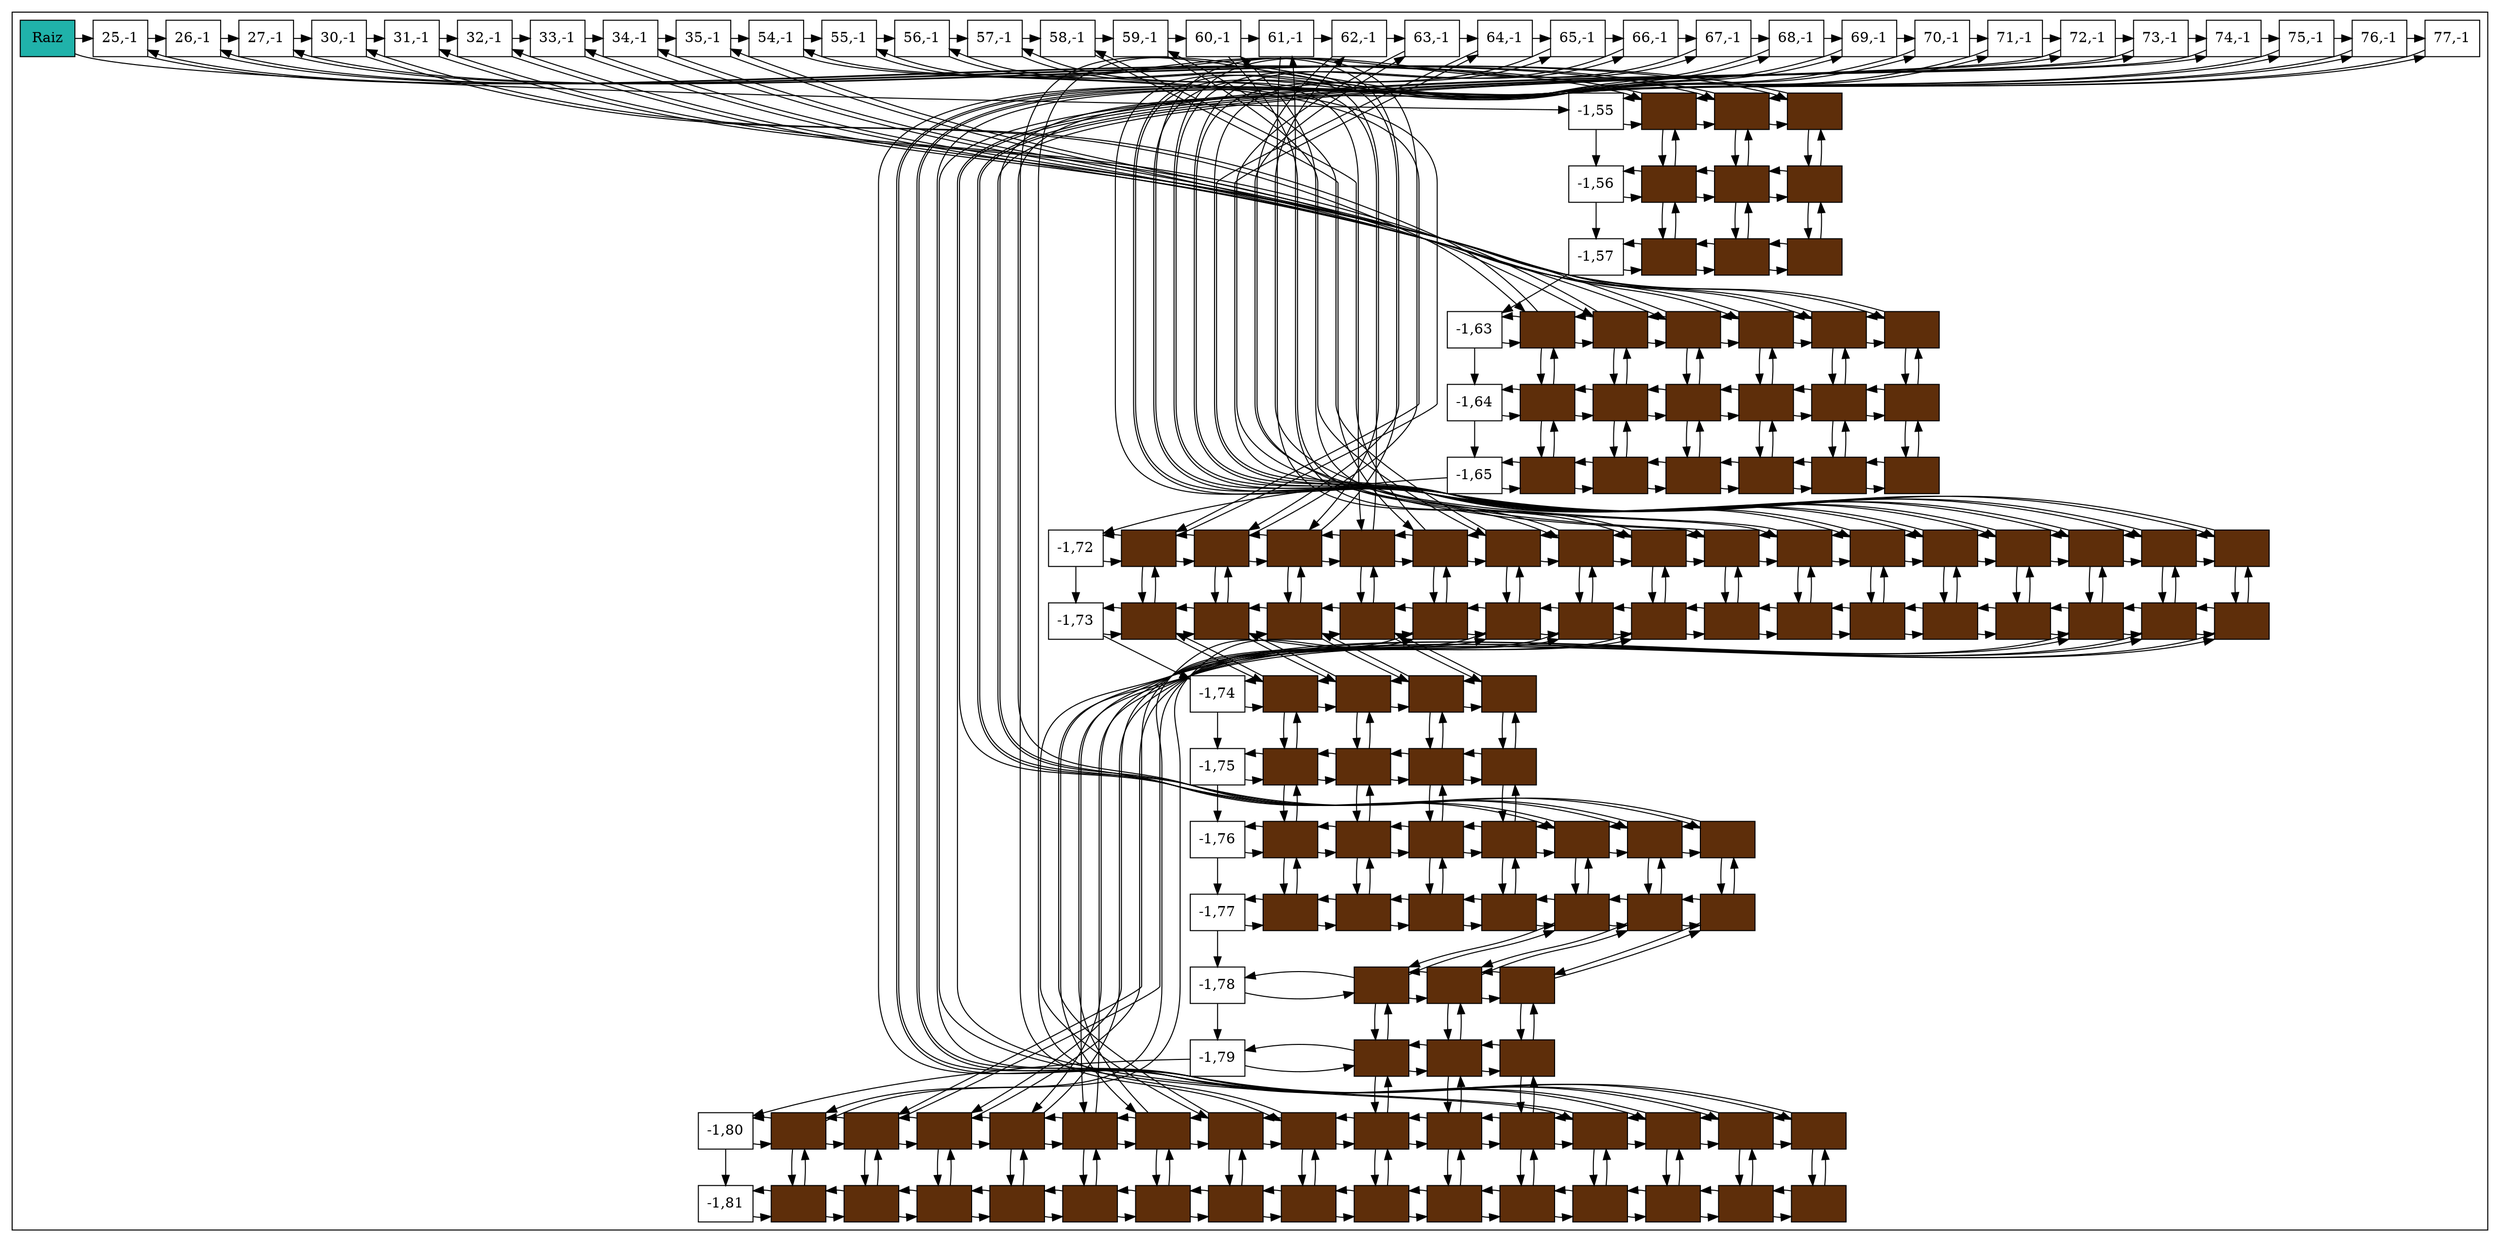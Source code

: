 digraph G {
node[shape=box style=filled];
subgraph cluster_0{
NodoRaiz[label="Raiz" fillcolor=lightseagreen]
Nodo1551038461[fillcolor=white label="-1,55" group=1];
Nodo446055165[fillcolor=white label="-1,56" group=1];
Nodo711602780[fillcolor=white label="-1,57" group=1];
Nodo966346790[fillcolor=white label="-1,63" group=1];
Nodo1923063287[fillcolor=white label="-1,64" group=1];
Nodo1513531635[fillcolor=white label="-1,65" group=1];
Nodo557160763[fillcolor=white label="-1,72" group=1];
Nodo1377713475[fillcolor=white label="-1,73" group=1];
Nodo1549824722[fillcolor=white label="-1,74" group=1];
Nodo863905949[fillcolor=white label="-1,75" group=1];
Nodo1041204104[fillcolor=white label="-1,76" group=1];
Nodo500716847[fillcolor=white label="-1,77" group=1];
Nodo1123107492[fillcolor=white label="-1,78" group=1];
Nodo9019559[fillcolor=white label="-1,79" group=1];
Nodo1121476861[fillcolor=white label="-1,80" group=1];
Nodo494281892[fillcolor=white label="-1,81" group=1];
Nodo1440391628[fillcolor=white label="25,-1" group=27];
Nodo412860232[fillcolor=white label="26,-1" group=28];
Nodo424016686[fillcolor=white label="27,-1" group=29];
Nodo901431206[fillcolor=white label="30,-1" group=32];
Nodo904834076[fillcolor=white label="31,-1" group=33];
Nodo1892295702[fillcolor=white label="32,-1" group=34];
Nodo1189096874[fillcolor=white label="33,-1" group=35];
Nodo642248031[fillcolor=white label="34,-1" group=36];
Nodo1711881159[fillcolor=white label="35,-1" group=37];
Nodo1195526532[fillcolor=white label="54,-1" group=56];
Nodo8954299[fillcolor=white label="55,-1" group=57];
Nodo423397856[fillcolor=white label="56,-1" group=58];
Nodo918838787[fillcolor=white label="57,-1" group=59];
Nodo1662992182[fillcolor=white label="58,-1" group=60];
Nodo643817367[fillcolor=white label="59,-1" group=61];
Nodo1540432181[fillcolor=white label="60,-1" group=62];
Nodo1341212682[fillcolor=white label="61,-1" group=63];
Nodo1426929741[fillcolor=white label="62,-1" group=64];
Nodo225895964[fillcolor=white label="63,-1" group=65];
Nodo1610397198[fillcolor=white label="64,-1" group=66];
Nodo436737251[fillcolor=white label="65,-1" group=67];
Nodo645630143[fillcolor=white label="66,-1" group=68];
Nodo478665834[fillcolor=white label="67,-1" group=69];
Nodo644961586[fillcolor=white label="68,-1" group=70];
Nodo2089083411[fillcolor=white label="69,-1" group=71];
Nodo113292108[fillcolor=white label="70,-1" group=72];
Nodo612780914[fillcolor=white label="71,-1" group=73];
Nodo141705749[fillcolor=white label="72,-1" group=74];
Nodo1396555122[fillcolor=white label="73,-1" group=75];
Nodo1357135498[fillcolor=white label="74,-1" group=76];
Nodo1185882687[fillcolor=white label="75,-1" group=77];
Nodo1557635605[fillcolor=white label="76,-1" group=78];
Nodo1656705744[fillcolor=white label="77,-1" group=79];
Nodo1551038461->Nodo446055165;
Nodo446055165->Nodo711602780;
Nodo711602780->Nodo966346790;
Nodo966346790->Nodo1923063287;
Nodo1923063287->Nodo1513531635;
Nodo1513531635->Nodo557160763;
Nodo557160763->Nodo1377713475;
Nodo1377713475->Nodo1549824722;
Nodo1549824722->Nodo863905949;
Nodo863905949->Nodo1041204104;
Nodo1041204104->Nodo500716847;
Nodo500716847->Nodo1123107492;
Nodo1123107492->Nodo9019559;
Nodo9019559->Nodo1121476861;
Nodo1121476861->Nodo494281892;
Nodo1440391628->Nodo412860232
Nodo412860232->Nodo424016686
Nodo424016686->Nodo901431206
Nodo901431206->Nodo904834076
Nodo904834076->Nodo1892295702
Nodo1892295702->Nodo1189096874
Nodo1189096874->Nodo642248031
Nodo642248031->Nodo1711881159
Nodo1711881159->Nodo1195526532
Nodo1195526532->Nodo8954299
Nodo8954299->Nodo423397856
Nodo423397856->Nodo918838787
Nodo918838787->Nodo1662992182
Nodo1662992182->Nodo643817367
Nodo643817367->Nodo1540432181
Nodo1540432181->Nodo1341212682
Nodo1341212682->Nodo1426929741
Nodo1426929741->Nodo225895964
Nodo225895964->Nodo1610397198
Nodo1610397198->Nodo436737251
Nodo436737251->Nodo645630143
Nodo645630143->Nodo478665834
Nodo478665834->Nodo644961586
Nodo644961586->Nodo2089083411
Nodo2089083411->Nodo113292108
Nodo113292108->Nodo612780914
Nodo612780914->Nodo141705749
Nodo141705749->Nodo1396555122
Nodo1396555122->Nodo1357135498
Nodo1357135498->Nodo1185882687
Nodo1185882687->Nodo1557635605
Nodo1557635605->Nodo1656705744
NodoRaiz->Nodo1551038461;
NodoRaiz->Nodo1440391628;
{rank=same;NodoRaiz;Nodo1440391628;Nodo412860232;Nodo424016686;Nodo901431206;Nodo904834076;Nodo1892295702;Nodo1189096874;Nodo642248031;Nodo1711881159;Nodo1195526532;Nodo8954299;Nodo423397856;Nodo918838787;Nodo1662992182;Nodo643817367;Nodo1540432181;Nodo1341212682;Nodo1426929741;Nodo225895964;Nodo1610397198;Nodo436737251;Nodo645630143;Nodo478665834;Nodo644961586;Nodo2089083411;Nodo113292108;Nodo612780914;Nodo141705749;Nodo1396555122;Nodo1357135498;Nodo1185882687;Nodo1557635605;Nodo1656705744}
Nodo324939875[label="" fillcolor="#5E2E0A"group=27];
Nodo752834285[label="" fillcolor="#5E2E0A"group=28];
Nodo1308204649[label="" fillcolor="#5E2E0A"group=29];
Nodo962771340[label="" fillcolor="#5E2E0A"group=27];
Nodo675774387[label="" fillcolor="#5E2E0A"group=28];
Nodo226670614[label="" fillcolor="#5E2E0A"group=29];
Nodo722766621[label="" fillcolor="#5E2E0A"group=27];
Nodo118941994[label="" fillcolor="#5E2E0A"group=28];
Nodo339719324[label="" fillcolor="#5E2E0A"group=29];
Nodo1439202516[label="" fillcolor="#5E2E0A"group=32];
Nodo938971942[label="" fillcolor="#5E2E0A"group=33];
Nodo1632224011[label="" fillcolor="#5E2E0A"group=34];
Nodo1614939037[label="" fillcolor="#5E2E0A"group=35];
Nodo1996156317[label="" fillcolor="#5E2E0A"group=36];
Nodo2099195591[label="" fillcolor="#5E2E0A"group=37];
Nodo216394757[label="" fillcolor="#5E2E0A"group=32];
Nodo61260519[label="" fillcolor="#5E2E0A"group=33];
Nodo860431360[label="" fillcolor="#5E2E0A"group=34];
Nodo1522269601[label="" fillcolor="#5E2E0A"group=35];
Nodo2031986487[label="" fillcolor="#5E2E0A"group=36];
Nodo1285157641[label="" fillcolor="#5E2E0A"group=37];
Nodo906667966[label="" fillcolor="#5E2E0A"group=32];
Nodo861471275[label="" fillcolor="#5E2E0A"group=33];
Nodo661208936[label="" fillcolor="#5E2E0A"group=34];
Nodo611025207[label="" fillcolor="#5E2E0A"group=35];
Nodo1195369811[label="" fillcolor="#5E2E0A"group=36];
Nodo1015873477[label="" fillcolor="#5E2E0A"group=37];
Nodo1390541812[label="" fillcolor="#5E2E0A"group=56];
Nodo575620318[label="" fillcolor="#5E2E0A"group=57];
Nodo58245903[label="" fillcolor="#5E2E0A"group=58];
Nodo118865073[label="" fillcolor="#5E2E0A"group=59];
Nodo1517738492[label="" fillcolor="#5E2E0A"group=60];
Nodo46600152[label="" fillcolor="#5E2E0A"group=61];
Nodo1197655092[label="" fillcolor="#5E2E0A"group=62];
Nodo1832388701[label="" fillcolor="#5E2E0A"group=63];
Nodo23958847[label="" fillcolor="#5E2E0A"group=64];
Nodo997122821[label="" fillcolor="#5E2E0A"group=65];
Nodo1786565432[label="" fillcolor="#5E2E0A"group=66];
Nodo1194022090[label="" fillcolor="#5E2E0A"group=67];
Nodo713221501[label="" fillcolor="#5E2E0A"group=68];
Nodo1714965987[label="" fillcolor="#5E2E0A"group=69];
Nodo1792128783[label="" fillcolor="#5E2E0A"group=70];
Nodo2009150363[label="" fillcolor="#5E2E0A"group=71];
Nodo1383073091[label="" fillcolor="#5E2E0A"group=56];
Nodo711607299[label="" fillcolor="#5E2E0A"group=57];
Nodo315046240[label="" fillcolor="#5E2E0A"group=58];
Nodo1231986218[label="" fillcolor="#5E2E0A"group=59];
Nodo459718745[label="" fillcolor="#5E2E0A"group=60];
Nodo1674888554[label="" fillcolor="#5E2E0A"group=61];
Nodo1223949385[label="" fillcolor="#5E2E0A"group=62];
Nodo1976673459[label="" fillcolor="#5E2E0A"group=63];
Nodo1478022744[label="" fillcolor="#5E2E0A"group=64];
Nodo488814500[label="" fillcolor="#5E2E0A"group=65];
Nodo1256456701[label="" fillcolor="#5E2E0A"group=66];
Nodo845725742[label="" fillcolor="#5E2E0A"group=67];
Nodo744258093[label="" fillcolor="#5E2E0A"group=68];
Nodo608921493[label="" fillcolor="#5E2E0A"group=69];
Nodo1321885960[label="" fillcolor="#5E2E0A"group=70];
Nodo987214159[label="" fillcolor="#5E2E0A"group=71];
Nodo1964321066[label="" fillcolor="#5E2E0A"group=56];
Nodo169713618[label="" fillcolor="#5E2E0A"group=57];
Nodo398622136[label="" fillcolor="#5E2E0A"group=58];
Nodo270068678[label="" fillcolor="#5E2E0A"group=59];
Nodo1808603568[label="" fillcolor="#5E2E0A"group=56];
Nodo296417315[label="" fillcolor="#5E2E0A"group=57];
Nodo758761547[label="" fillcolor="#5E2E0A"group=58];
Nodo1182154291[label="" fillcolor="#5E2E0A"group=59];
Nodo1173733332[label="" fillcolor="#5E2E0A"group=56];
Nodo64502953[label="" fillcolor="#5E2E0A"group=57];
Nodo1614862089[label="" fillcolor="#5E2E0A"group=58];
Nodo397470356[label="" fillcolor="#5E2E0A"group=59];
Nodo1848017663[label="" fillcolor="#5E2E0A"group=73];
Nodo162019835[label="" fillcolor="#5E2E0A"group=74];
Nodo1997246142[label="" fillcolor="#5E2E0A"group=75];
Nodo2136206505[label="" fillcolor="#5E2E0A"group=56];
Nodo1034726046[label="" fillcolor="#5E2E0A"group=57];
Nodo1538448061[label="" fillcolor="#5E2E0A"group=58];
Nodo1262911253[label="" fillcolor="#5E2E0A"group=59];
Nodo730915952[label="" fillcolor="#5E2E0A"group=73];
Nodo1940935622[label="" fillcolor="#5E2E0A"group=74];
Nodo1041893439[label="" fillcolor="#5E2E0A"group=75];
Nodo1188853310[label="" fillcolor="#5E2E0A"group=73];
Nodo1782823409[label="" fillcolor="#5E2E0A"group=74];
Nodo463268124[label="" fillcolor="#5E2E0A"group=75];
Nodo1974026656[label="" fillcolor="#5E2E0A"group=73];
Nodo1356965037[label="" fillcolor="#5E2E0A"group=74];
Nodo664408945[label="" fillcolor="#5E2E0A"group=75];
Nodo1285086358[label="" fillcolor="#5E2E0A"group=60];
Nodo714947032[label="" fillcolor="#5E2E0A"group=61];
Nodo783728270[label="" fillcolor="#5E2E0A"group=62];
Nodo2041001541[label="" fillcolor="#5E2E0A"group=63];
Nodo1934702987[label="" fillcolor="#5E2E0A"group=69];
Nodo809606592[label="" fillcolor="#5E2E0A"group=70];
Nodo722999176[label="" fillcolor="#5E2E0A"group=71];
Nodo1255508243[label="" fillcolor="#5E2E0A"group=72];
Nodo1538448023[label="" fillcolor="#5E2E0A"group=73];
Nodo1680421888[label="" fillcolor="#5E2E0A"group=74];
Nodo967848164[label="" fillcolor="#5E2E0A"group=75];
Nodo292559965[label="" fillcolor="#5E2E0A"group=76];
Nodo1268471286[label="" fillcolor="#5E2E0A"group=77];
Nodo62179999[label="" fillcolor="#5E2E0A"group=78];
Nodo677501481[label="" fillcolor="#5E2E0A"group=79];
Nodo1321643320[label="" fillcolor="#5E2E0A"group=60];
Nodo57516053[label="" fillcolor="#5E2E0A"group=61];
Nodo784928076[label="" fillcolor="#5E2E0A"group=62];
Nodo373702497[label="" fillcolor="#5E2E0A"group=63];
Nodo1838350332[label="" fillcolor="#5E2E0A"group=69];
Nodo51484499[label="" fillcolor="#5E2E0A"group=70];
Nodo1700022544[label="" fillcolor="#5E2E0A"group=71];
Nodo1120849900[label="" fillcolor="#5E2E0A"group=72];
Nodo945403222[label="" fillcolor="#5E2E0A"group=73];
Nodo939329025[label="" fillcolor="#5E2E0A"group=74];
Nodo1881589031[label="" fillcolor="#5E2E0A"group=75];
Nodo1151587680[label="" fillcolor="#5E2E0A"group=76];
Nodo824519591[label="" fillcolor="#5E2E0A"group=77];
Nodo1857547916[label="" fillcolor="#5E2E0A"group=78];
Nodo687739264[label="" fillcolor="#5E2E0A"group=79];
{rank=same}
Nodo1551038461->Nodo324939875;
Nodo1551038461->Nodo324939875[dir=back];
Nodo324939875->Nodo752834285;
Nodo324939875->Nodo752834285[dir=back];
Nodo752834285->Nodo1308204649;
Nodo752834285->Nodo1308204649[dir=back];
{rank=same;Nodo1551038461;Nodo324939875;Nodo752834285;Nodo1308204649}
Nodo446055165->Nodo962771340;
Nodo446055165->Nodo962771340[dir=back];
Nodo962771340->Nodo675774387;
Nodo962771340->Nodo675774387[dir=back];
Nodo675774387->Nodo226670614;
Nodo675774387->Nodo226670614[dir=back];
{rank=same;Nodo446055165;Nodo962771340;Nodo675774387;Nodo226670614}
Nodo711602780->Nodo722766621;
Nodo711602780->Nodo722766621[dir=back];
Nodo722766621->Nodo118941994;
Nodo722766621->Nodo118941994[dir=back];
Nodo118941994->Nodo339719324;
Nodo118941994->Nodo339719324[dir=back];
{rank=same;Nodo711602780;Nodo722766621;Nodo118941994;Nodo339719324}
Nodo966346790->Nodo1439202516;
Nodo966346790->Nodo1439202516[dir=back];
Nodo1439202516->Nodo938971942;
Nodo1439202516->Nodo938971942[dir=back];
Nodo938971942->Nodo1632224011;
Nodo938971942->Nodo1632224011[dir=back];
Nodo1632224011->Nodo1614939037;
Nodo1632224011->Nodo1614939037[dir=back];
Nodo1614939037->Nodo1996156317;
Nodo1614939037->Nodo1996156317[dir=back];
Nodo1996156317->Nodo2099195591;
Nodo1996156317->Nodo2099195591[dir=back];
{rank=same;Nodo966346790;Nodo1439202516;Nodo938971942;Nodo1632224011;Nodo1614939037;Nodo1996156317;Nodo2099195591}
Nodo1923063287->Nodo216394757;
Nodo1923063287->Nodo216394757[dir=back];
Nodo216394757->Nodo61260519;
Nodo216394757->Nodo61260519[dir=back];
Nodo61260519->Nodo860431360;
Nodo61260519->Nodo860431360[dir=back];
Nodo860431360->Nodo1522269601;
Nodo860431360->Nodo1522269601[dir=back];
Nodo1522269601->Nodo2031986487;
Nodo1522269601->Nodo2031986487[dir=back];
Nodo2031986487->Nodo1285157641;
Nodo2031986487->Nodo1285157641[dir=back];
{rank=same;Nodo1923063287;Nodo216394757;Nodo61260519;Nodo860431360;Nodo1522269601;Nodo2031986487;Nodo1285157641}
Nodo1513531635->Nodo906667966;
Nodo1513531635->Nodo906667966[dir=back];
Nodo906667966->Nodo861471275;
Nodo906667966->Nodo861471275[dir=back];
Nodo861471275->Nodo661208936;
Nodo861471275->Nodo661208936[dir=back];
Nodo661208936->Nodo611025207;
Nodo661208936->Nodo611025207[dir=back];
Nodo611025207->Nodo1195369811;
Nodo611025207->Nodo1195369811[dir=back];
Nodo1195369811->Nodo1015873477;
Nodo1195369811->Nodo1015873477[dir=back];
{rank=same;Nodo1513531635;Nodo906667966;Nodo861471275;Nodo661208936;Nodo611025207;Nodo1195369811;Nodo1015873477}
Nodo557160763->Nodo1390541812;
Nodo557160763->Nodo1390541812[dir=back];
Nodo1390541812->Nodo575620318;
Nodo1390541812->Nodo575620318[dir=back];
Nodo575620318->Nodo58245903;
Nodo575620318->Nodo58245903[dir=back];
Nodo58245903->Nodo118865073;
Nodo58245903->Nodo118865073[dir=back];
Nodo118865073->Nodo1517738492;
Nodo118865073->Nodo1517738492[dir=back];
Nodo1517738492->Nodo46600152;
Nodo1517738492->Nodo46600152[dir=back];
Nodo46600152->Nodo1197655092;
Nodo46600152->Nodo1197655092[dir=back];
Nodo1197655092->Nodo1832388701;
Nodo1197655092->Nodo1832388701[dir=back];
Nodo1832388701->Nodo23958847;
Nodo1832388701->Nodo23958847[dir=back];
Nodo23958847->Nodo997122821;
Nodo23958847->Nodo997122821[dir=back];
Nodo997122821->Nodo1786565432;
Nodo997122821->Nodo1786565432[dir=back];
Nodo1786565432->Nodo1194022090;
Nodo1786565432->Nodo1194022090[dir=back];
Nodo1194022090->Nodo713221501;
Nodo1194022090->Nodo713221501[dir=back];
Nodo713221501->Nodo1714965987;
Nodo713221501->Nodo1714965987[dir=back];
Nodo1714965987->Nodo1792128783;
Nodo1714965987->Nodo1792128783[dir=back];
Nodo1792128783->Nodo2009150363;
Nodo1792128783->Nodo2009150363[dir=back];
{rank=same;Nodo557160763;Nodo1390541812;Nodo575620318;Nodo58245903;Nodo118865073;Nodo1517738492;Nodo46600152;Nodo1197655092;Nodo1832388701;Nodo23958847;Nodo997122821;Nodo1786565432;Nodo1194022090;Nodo713221501;Nodo1714965987;Nodo1792128783;Nodo2009150363}
Nodo1377713475->Nodo1383073091;
Nodo1377713475->Nodo1383073091[dir=back];
Nodo1383073091->Nodo711607299;
Nodo1383073091->Nodo711607299[dir=back];
Nodo711607299->Nodo315046240;
Nodo711607299->Nodo315046240[dir=back];
Nodo315046240->Nodo1231986218;
Nodo315046240->Nodo1231986218[dir=back];
Nodo1231986218->Nodo459718745;
Nodo1231986218->Nodo459718745[dir=back];
Nodo459718745->Nodo1674888554;
Nodo459718745->Nodo1674888554[dir=back];
Nodo1674888554->Nodo1223949385;
Nodo1674888554->Nodo1223949385[dir=back];
Nodo1223949385->Nodo1976673459;
Nodo1223949385->Nodo1976673459[dir=back];
Nodo1976673459->Nodo1478022744;
Nodo1976673459->Nodo1478022744[dir=back];
Nodo1478022744->Nodo488814500;
Nodo1478022744->Nodo488814500[dir=back];
Nodo488814500->Nodo1256456701;
Nodo488814500->Nodo1256456701[dir=back];
Nodo1256456701->Nodo845725742;
Nodo1256456701->Nodo845725742[dir=back];
Nodo845725742->Nodo744258093;
Nodo845725742->Nodo744258093[dir=back];
Nodo744258093->Nodo608921493;
Nodo744258093->Nodo608921493[dir=back];
Nodo608921493->Nodo1321885960;
Nodo608921493->Nodo1321885960[dir=back];
Nodo1321885960->Nodo987214159;
Nodo1321885960->Nodo987214159[dir=back];
{rank=same;Nodo1377713475;Nodo1383073091;Nodo711607299;Nodo315046240;Nodo1231986218;Nodo459718745;Nodo1674888554;Nodo1223949385;Nodo1976673459;Nodo1478022744;Nodo488814500;Nodo1256456701;Nodo845725742;Nodo744258093;Nodo608921493;Nodo1321885960;Nodo987214159}
Nodo1549824722->Nodo1964321066;
Nodo1549824722->Nodo1964321066[dir=back];
Nodo1964321066->Nodo169713618;
Nodo1964321066->Nodo169713618[dir=back];
Nodo169713618->Nodo398622136;
Nodo169713618->Nodo398622136[dir=back];
Nodo398622136->Nodo270068678;
Nodo398622136->Nodo270068678[dir=back];
{rank=same;Nodo1549824722;Nodo1964321066;Nodo169713618;Nodo398622136;Nodo270068678}
Nodo863905949->Nodo1808603568;
Nodo863905949->Nodo1808603568[dir=back];
Nodo1808603568->Nodo296417315;
Nodo1808603568->Nodo296417315[dir=back];
Nodo296417315->Nodo758761547;
Nodo296417315->Nodo758761547[dir=back];
Nodo758761547->Nodo1182154291;
Nodo758761547->Nodo1182154291[dir=back];
{rank=same;Nodo863905949;Nodo1808603568;Nodo296417315;Nodo758761547;Nodo1182154291}
Nodo1041204104->Nodo1173733332;
Nodo1041204104->Nodo1173733332[dir=back];
Nodo1173733332->Nodo64502953;
Nodo1173733332->Nodo64502953[dir=back];
Nodo64502953->Nodo1614862089;
Nodo64502953->Nodo1614862089[dir=back];
Nodo1614862089->Nodo397470356;
Nodo1614862089->Nodo397470356[dir=back];
Nodo397470356->Nodo1848017663;
Nodo397470356->Nodo1848017663[dir=back];
Nodo1848017663->Nodo162019835;
Nodo1848017663->Nodo162019835[dir=back];
Nodo162019835->Nodo1997246142;
Nodo162019835->Nodo1997246142[dir=back];
{rank=same;Nodo1041204104;Nodo1173733332;Nodo64502953;Nodo1614862089;Nodo397470356;Nodo1848017663;Nodo162019835;Nodo1997246142}
Nodo500716847->Nodo2136206505;
Nodo500716847->Nodo2136206505[dir=back];
Nodo2136206505->Nodo1034726046;
Nodo2136206505->Nodo1034726046[dir=back];
Nodo1034726046->Nodo1538448061;
Nodo1034726046->Nodo1538448061[dir=back];
Nodo1538448061->Nodo1262911253;
Nodo1538448061->Nodo1262911253[dir=back];
Nodo1262911253->Nodo730915952;
Nodo1262911253->Nodo730915952[dir=back];
Nodo730915952->Nodo1940935622;
Nodo730915952->Nodo1940935622[dir=back];
Nodo1940935622->Nodo1041893439;
Nodo1940935622->Nodo1041893439[dir=back];
{rank=same;Nodo500716847;Nodo2136206505;Nodo1034726046;Nodo1538448061;Nodo1262911253;Nodo730915952;Nodo1940935622;Nodo1041893439}
Nodo1123107492->Nodo1188853310;
Nodo1123107492->Nodo1188853310[dir=back];
Nodo1188853310->Nodo1782823409;
Nodo1188853310->Nodo1782823409[dir=back];
Nodo1782823409->Nodo463268124;
Nodo1782823409->Nodo463268124[dir=back];
{rank=same;Nodo1123107492;Nodo1188853310;Nodo1782823409;Nodo463268124}
Nodo9019559->Nodo1974026656;
Nodo9019559->Nodo1974026656[dir=back];
Nodo1974026656->Nodo1356965037;
Nodo1974026656->Nodo1356965037[dir=back];
Nodo1356965037->Nodo664408945;
Nodo1356965037->Nodo664408945[dir=back];
{rank=same;Nodo9019559;Nodo1974026656;Nodo1356965037;Nodo664408945}
Nodo1121476861->Nodo1285086358;
Nodo1121476861->Nodo1285086358[dir=back];
Nodo1285086358->Nodo714947032;
Nodo1285086358->Nodo714947032[dir=back];
Nodo714947032->Nodo783728270;
Nodo714947032->Nodo783728270[dir=back];
Nodo783728270->Nodo2041001541;
Nodo783728270->Nodo2041001541[dir=back];
Nodo2041001541->Nodo1934702987;
Nodo2041001541->Nodo1934702987[dir=back];
Nodo1934702987->Nodo809606592;
Nodo1934702987->Nodo809606592[dir=back];
Nodo809606592->Nodo722999176;
Nodo809606592->Nodo722999176[dir=back];
Nodo722999176->Nodo1255508243;
Nodo722999176->Nodo1255508243[dir=back];
Nodo1255508243->Nodo1538448023;
Nodo1255508243->Nodo1538448023[dir=back];
Nodo1538448023->Nodo1680421888;
Nodo1538448023->Nodo1680421888[dir=back];
Nodo1680421888->Nodo967848164;
Nodo1680421888->Nodo967848164[dir=back];
Nodo967848164->Nodo292559965;
Nodo967848164->Nodo292559965[dir=back];
Nodo292559965->Nodo1268471286;
Nodo292559965->Nodo1268471286[dir=back];
Nodo1268471286->Nodo62179999;
Nodo1268471286->Nodo62179999[dir=back];
Nodo62179999->Nodo677501481;
Nodo62179999->Nodo677501481[dir=back];
{rank=same;Nodo1121476861;Nodo1285086358;Nodo714947032;Nodo783728270;Nodo2041001541;Nodo1934702987;Nodo809606592;Nodo722999176;Nodo1255508243;Nodo1538448023;Nodo1680421888;Nodo967848164;Nodo292559965;Nodo1268471286;Nodo62179999;Nodo677501481}
Nodo494281892->Nodo1321643320;
Nodo494281892->Nodo1321643320[dir=back];
Nodo1321643320->Nodo57516053;
Nodo1321643320->Nodo57516053[dir=back];
Nodo57516053->Nodo784928076;
Nodo57516053->Nodo784928076[dir=back];
Nodo784928076->Nodo373702497;
Nodo784928076->Nodo373702497[dir=back];
Nodo373702497->Nodo1838350332;
Nodo373702497->Nodo1838350332[dir=back];
Nodo1838350332->Nodo51484499;
Nodo1838350332->Nodo51484499[dir=back];
Nodo51484499->Nodo1700022544;
Nodo51484499->Nodo1700022544[dir=back];
Nodo1700022544->Nodo1120849900;
Nodo1700022544->Nodo1120849900[dir=back];
Nodo1120849900->Nodo945403222;
Nodo1120849900->Nodo945403222[dir=back];
Nodo945403222->Nodo939329025;
Nodo945403222->Nodo939329025[dir=back];
Nodo939329025->Nodo1881589031;
Nodo939329025->Nodo1881589031[dir=back];
Nodo1881589031->Nodo1151587680;
Nodo1881589031->Nodo1151587680[dir=back];
Nodo1151587680->Nodo824519591;
Nodo1151587680->Nodo824519591[dir=back];
Nodo824519591->Nodo1857547916;
Nodo824519591->Nodo1857547916[dir=back];
Nodo1857547916->Nodo687739264;
Nodo1857547916->Nodo687739264[dir=back];
{rank=same;Nodo494281892;Nodo1321643320;Nodo57516053;Nodo784928076;Nodo373702497;Nodo1838350332;Nodo51484499;Nodo1700022544;Nodo1120849900;Nodo945403222;Nodo939329025;Nodo1881589031;Nodo1151587680;Nodo824519591;Nodo1857547916;Nodo687739264}
Nodo1440391628->Nodo324939875;
Nodo1440391628->Nodo324939875[dir=back];
Nodo412860232->Nodo752834285;
Nodo412860232->Nodo752834285[dir=back];
Nodo424016686->Nodo1308204649;
Nodo424016686->Nodo1308204649[dir=back];
Nodo901431206->Nodo1439202516;
Nodo901431206->Nodo1439202516[dir=back];
Nodo904834076->Nodo938971942;
Nodo904834076->Nodo938971942[dir=back];
Nodo1892295702->Nodo1632224011;
Nodo1892295702->Nodo1632224011[dir=back];
Nodo1189096874->Nodo1614939037;
Nodo1189096874->Nodo1614939037[dir=back];
Nodo642248031->Nodo1996156317;
Nodo642248031->Nodo1996156317[dir=back];
Nodo1711881159->Nodo2099195591;
Nodo1711881159->Nodo2099195591[dir=back];
Nodo1195526532->Nodo1390541812;
Nodo1195526532->Nodo1390541812[dir=back];
Nodo8954299->Nodo575620318;
Nodo8954299->Nodo575620318[dir=back];
Nodo423397856->Nodo58245903;
Nodo423397856->Nodo58245903[dir=back];
Nodo918838787->Nodo118865073;
Nodo918838787->Nodo118865073[dir=back];
Nodo1662992182->Nodo1517738492;
Nodo1662992182->Nodo1517738492[dir=back];
Nodo643817367->Nodo46600152;
Nodo643817367->Nodo46600152[dir=back];
Nodo1540432181->Nodo1197655092;
Nodo1540432181->Nodo1197655092[dir=back];
Nodo1341212682->Nodo1832388701;
Nodo1341212682->Nodo1832388701[dir=back];
Nodo1426929741->Nodo23958847;
Nodo1426929741->Nodo23958847[dir=back];
Nodo225895964->Nodo997122821;
Nodo225895964->Nodo997122821[dir=back];
Nodo1610397198->Nodo1786565432;
Nodo1610397198->Nodo1786565432[dir=back];
Nodo436737251->Nodo1194022090;
Nodo436737251->Nodo1194022090[dir=back];
Nodo645630143->Nodo713221501;
Nodo645630143->Nodo713221501[dir=back];
Nodo478665834->Nodo1714965987;
Nodo478665834->Nodo1714965987[dir=back];
Nodo644961586->Nodo1792128783;
Nodo644961586->Nodo1792128783[dir=back];
Nodo2089083411->Nodo2009150363;
Nodo2089083411->Nodo2009150363[dir=back];
Nodo113292108->Nodo1255508243;
Nodo113292108->Nodo1255508243[dir=back];
Nodo612780914->Nodo1848017663;
Nodo612780914->Nodo1848017663[dir=back];
Nodo141705749->Nodo162019835;
Nodo141705749->Nodo162019835[dir=back];
Nodo1396555122->Nodo1997246142;
Nodo1396555122->Nodo1997246142[dir=back];
Nodo1357135498->Nodo292559965;
Nodo1357135498->Nodo292559965[dir=back];
Nodo1185882687->Nodo1268471286;
Nodo1185882687->Nodo1268471286[dir=back];
Nodo1557635605->Nodo62179999;
Nodo1557635605->Nodo62179999[dir=back];
Nodo1656705744->Nodo677501481;
Nodo1656705744->Nodo677501481[dir=back];
Nodo324939875->Nodo962771340;
Nodo324939875->Nodo962771340[dir=back];
Nodo752834285->Nodo675774387;
Nodo752834285->Nodo675774387[dir=back];
Nodo1308204649->Nodo226670614;
Nodo1308204649->Nodo226670614[dir=back];
Nodo962771340->Nodo722766621;
Nodo962771340->Nodo722766621[dir=back];
Nodo675774387->Nodo118941994;
Nodo675774387->Nodo118941994[dir=back];
Nodo226670614->Nodo339719324;
Nodo226670614->Nodo339719324[dir=back];
Nodo1439202516->Nodo216394757;
Nodo1439202516->Nodo216394757[dir=back];
Nodo938971942->Nodo61260519;
Nodo938971942->Nodo61260519[dir=back];
Nodo1632224011->Nodo860431360;
Nodo1632224011->Nodo860431360[dir=back];
Nodo1614939037->Nodo1522269601;
Nodo1614939037->Nodo1522269601[dir=back];
Nodo1996156317->Nodo2031986487;
Nodo1996156317->Nodo2031986487[dir=back];
Nodo2099195591->Nodo1285157641;
Nodo2099195591->Nodo1285157641[dir=back];
Nodo216394757->Nodo906667966;
Nodo216394757->Nodo906667966[dir=back];
Nodo61260519->Nodo861471275;
Nodo61260519->Nodo861471275[dir=back];
Nodo860431360->Nodo661208936;
Nodo860431360->Nodo661208936[dir=back];
Nodo1522269601->Nodo611025207;
Nodo1522269601->Nodo611025207[dir=back];
Nodo2031986487->Nodo1195369811;
Nodo2031986487->Nodo1195369811[dir=back];
Nodo1285157641->Nodo1015873477;
Nodo1285157641->Nodo1015873477[dir=back];
Nodo1390541812->Nodo1383073091;
Nodo1390541812->Nodo1383073091[dir=back];
Nodo575620318->Nodo711607299;
Nodo575620318->Nodo711607299[dir=back];
Nodo58245903->Nodo315046240;
Nodo58245903->Nodo315046240[dir=back];
Nodo118865073->Nodo1231986218;
Nodo118865073->Nodo1231986218[dir=back];
Nodo1517738492->Nodo459718745;
Nodo1517738492->Nodo459718745[dir=back];
Nodo46600152->Nodo1674888554;
Nodo46600152->Nodo1674888554[dir=back];
Nodo1197655092->Nodo1223949385;
Nodo1197655092->Nodo1223949385[dir=back];
Nodo1832388701->Nodo1976673459;
Nodo1832388701->Nodo1976673459[dir=back];
Nodo23958847->Nodo1478022744;
Nodo23958847->Nodo1478022744[dir=back];
Nodo997122821->Nodo488814500;
Nodo997122821->Nodo488814500[dir=back];
Nodo1786565432->Nodo1256456701;
Nodo1786565432->Nodo1256456701[dir=back];
Nodo1194022090->Nodo845725742;
Nodo1194022090->Nodo845725742[dir=back];
Nodo713221501->Nodo744258093;
Nodo713221501->Nodo744258093[dir=back];
Nodo1714965987->Nodo608921493;
Nodo1714965987->Nodo608921493[dir=back];
Nodo1792128783->Nodo1321885960;
Nodo1792128783->Nodo1321885960[dir=back];
Nodo2009150363->Nodo987214159;
Nodo2009150363->Nodo987214159[dir=back];
Nodo1383073091->Nodo1964321066;
Nodo1383073091->Nodo1964321066[dir=back];
Nodo711607299->Nodo169713618;
Nodo711607299->Nodo169713618[dir=back];
Nodo315046240->Nodo398622136;
Nodo315046240->Nodo398622136[dir=back];
Nodo1231986218->Nodo270068678;
Nodo1231986218->Nodo270068678[dir=back];
Nodo459718745->Nodo1285086358;
Nodo459718745->Nodo1285086358[dir=back];
Nodo1674888554->Nodo714947032;
Nodo1674888554->Nodo714947032[dir=back];
Nodo1223949385->Nodo783728270;
Nodo1223949385->Nodo783728270[dir=back];
Nodo1976673459->Nodo2041001541;
Nodo1976673459->Nodo2041001541[dir=back];
Nodo608921493->Nodo1934702987;
Nodo608921493->Nodo1934702987[dir=back];
Nodo1321885960->Nodo809606592;
Nodo1321885960->Nodo809606592[dir=back];
Nodo987214159->Nodo722999176;
Nodo987214159->Nodo722999176[dir=back];
Nodo1964321066->Nodo1808603568;
Nodo1964321066->Nodo1808603568[dir=back];
Nodo169713618->Nodo296417315;
Nodo169713618->Nodo296417315[dir=back];
Nodo398622136->Nodo758761547;
Nodo398622136->Nodo758761547[dir=back];
Nodo270068678->Nodo1182154291;
Nodo270068678->Nodo1182154291[dir=back];
Nodo1808603568->Nodo1173733332;
Nodo1808603568->Nodo1173733332[dir=back];
Nodo296417315->Nodo64502953;
Nodo296417315->Nodo64502953[dir=back];
Nodo758761547->Nodo1614862089;
Nodo758761547->Nodo1614862089[dir=back];
Nodo1182154291->Nodo397470356;
Nodo1182154291->Nodo397470356[dir=back];
Nodo1173733332->Nodo2136206505;
Nodo1173733332->Nodo2136206505[dir=back];
Nodo64502953->Nodo1034726046;
Nodo64502953->Nodo1034726046[dir=back];
Nodo1614862089->Nodo1538448061;
Nodo1614862089->Nodo1538448061[dir=back];
Nodo397470356->Nodo1262911253;
Nodo397470356->Nodo1262911253[dir=back];
Nodo1848017663->Nodo730915952;
Nodo1848017663->Nodo730915952[dir=back];
Nodo162019835->Nodo1940935622;
Nodo162019835->Nodo1940935622[dir=back];
Nodo1997246142->Nodo1041893439;
Nodo1997246142->Nodo1041893439[dir=back];
Nodo730915952->Nodo1188853310;
Nodo730915952->Nodo1188853310[dir=back];
Nodo1940935622->Nodo1782823409;
Nodo1940935622->Nodo1782823409[dir=back];
Nodo1041893439->Nodo463268124;
Nodo1041893439->Nodo463268124[dir=back];
Nodo1188853310->Nodo1974026656;
Nodo1188853310->Nodo1974026656[dir=back];
Nodo1782823409->Nodo1356965037;
Nodo1782823409->Nodo1356965037[dir=back];
Nodo463268124->Nodo664408945;
Nodo463268124->Nodo664408945[dir=back];
Nodo1974026656->Nodo1538448023;
Nodo1974026656->Nodo1538448023[dir=back];
Nodo1356965037->Nodo1680421888;
Nodo1356965037->Nodo1680421888[dir=back];
Nodo664408945->Nodo967848164;
Nodo664408945->Nodo967848164[dir=back];
Nodo1285086358->Nodo1321643320;
Nodo1285086358->Nodo1321643320[dir=back];
Nodo714947032->Nodo57516053;
Nodo714947032->Nodo57516053[dir=back];
Nodo783728270->Nodo784928076;
Nodo783728270->Nodo784928076[dir=back];
Nodo2041001541->Nodo373702497;
Nodo2041001541->Nodo373702497[dir=back];
Nodo1934702987->Nodo1838350332;
Nodo1934702987->Nodo1838350332[dir=back];
Nodo809606592->Nodo51484499;
Nodo809606592->Nodo51484499[dir=back];
Nodo722999176->Nodo1700022544;
Nodo722999176->Nodo1700022544[dir=back];
Nodo1255508243->Nodo1120849900;
Nodo1255508243->Nodo1120849900[dir=back];
Nodo1538448023->Nodo945403222;
Nodo1538448023->Nodo945403222[dir=back];
Nodo1680421888->Nodo939329025;
Nodo1680421888->Nodo939329025[dir=back];
Nodo967848164->Nodo1881589031;
Nodo967848164->Nodo1881589031[dir=back];
Nodo292559965->Nodo1151587680;
Nodo292559965->Nodo1151587680[dir=back];
Nodo1268471286->Nodo824519591;
Nodo1268471286->Nodo824519591[dir=back];
Nodo62179999->Nodo1857547916;
Nodo62179999->Nodo1857547916[dir=back];
Nodo677501481->Nodo687739264;
Nodo677501481->Nodo687739264[dir=back];
}
}